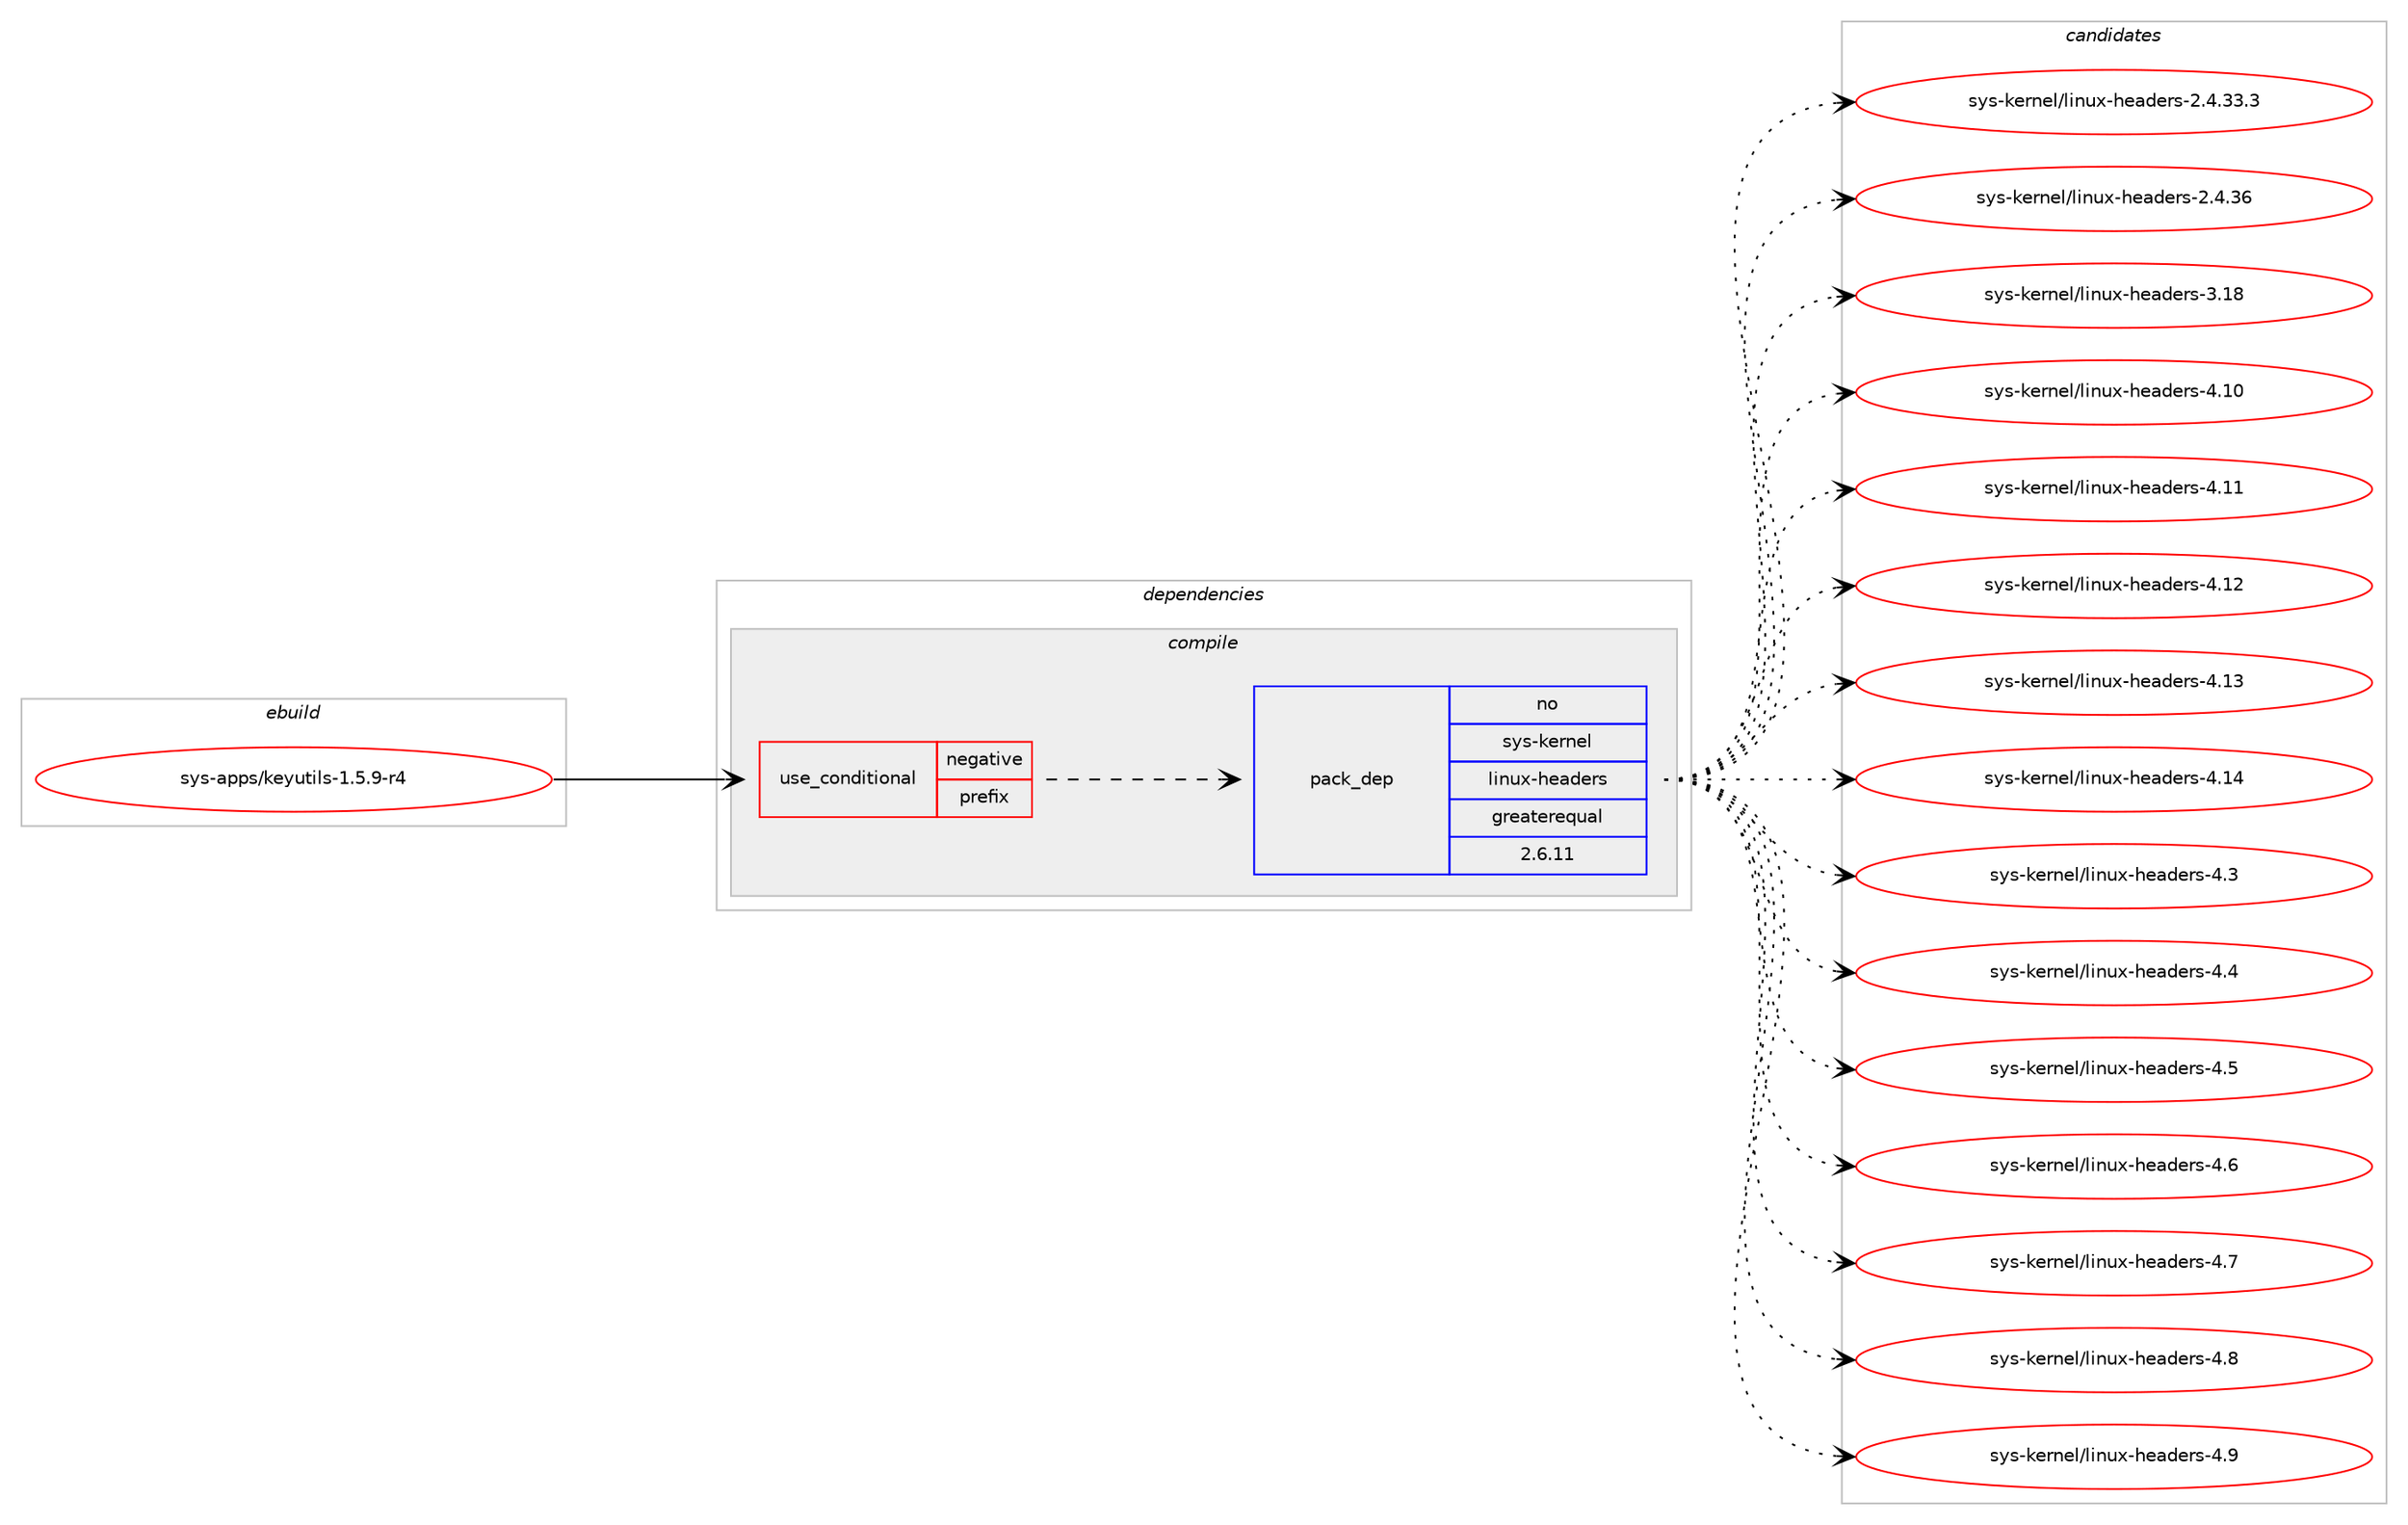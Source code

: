 digraph prolog {

# *************
# Graph options
# *************

newrank=true;
concentrate=true;
compound=true;
graph [rankdir=LR,fontname=Helvetica,fontsize=10,ranksep=1.5];#, ranksep=2.5, nodesep=0.2];
edge  [arrowhead=vee];
node  [fontname=Helvetica,fontsize=10];

# **********
# The ebuild
# **********

subgraph cluster_leftcol {
color=gray;
rank=same;
label=<<i>ebuild</i>>;
id [label="sys-apps/keyutils-1.5.9-r4", color=red, width=4, href="../sys-apps/keyutils-1.5.9-r4.svg"];
}

# ****************
# The dependencies
# ****************

subgraph cluster_midcol {
color=gray;
label=<<i>dependencies</i>>;
subgraph cluster_compile {
fillcolor="#eeeeee";
style=filled;
label=<<i>compile</i>>;
subgraph cond404 {
dependency4909 [label=<<TABLE BORDER="0" CELLBORDER="1" CELLSPACING="0" CELLPADDING="4"><TR><TD ROWSPAN="3" CELLPADDING="10">use_conditional</TD></TR><TR><TD>negative</TD></TR><TR><TD>prefix</TD></TR></TABLE>>, shape=none, color=red];
subgraph pack4473 {
dependency4910 [label=<<TABLE BORDER="0" CELLBORDER="1" CELLSPACING="0" CELLPADDING="4" WIDTH="220"><TR><TD ROWSPAN="6" CELLPADDING="30">pack_dep</TD></TR><TR><TD WIDTH="110">no</TD></TR><TR><TD>sys-kernel</TD></TR><TR><TD>linux-headers</TD></TR><TR><TD>greaterequal</TD></TR><TR><TD>2.6.11</TD></TR></TABLE>>, shape=none, color=blue];
}
dependency4909:e -> dependency4910:w [weight=20,style="dashed",arrowhead="vee"];
}
id:e -> dependency4909:w [weight=20,style="solid",arrowhead="vee"];
}
subgraph cluster_compileandrun {
fillcolor="#eeeeee";
style=filled;
label=<<i>compile and run</i>>;
}
subgraph cluster_run {
fillcolor="#eeeeee";
style=filled;
label=<<i>run</i>>;
}
}

# **************
# The candidates
# **************

subgraph cluster_choices {
rank=same;
color=gray;
label=<<i>candidates</i>>;

subgraph choice4473 {
color=black;
nodesep=1;
choice11512111545107101114110101108471081051101171204510410197100101114115455046524651514651 [label="sys-kernel/linux-headers-2.4.33.3", color=red, width=4,href="../sys-kernel/linux-headers-2.4.33.3.svg"];
choice1151211154510710111411010110847108105110117120451041019710010111411545504652465154 [label="sys-kernel/linux-headers-2.4.36", color=red, width=4,href="../sys-kernel/linux-headers-2.4.36.svg"];
choice115121115451071011141101011084710810511011712045104101971001011141154551464956 [label="sys-kernel/linux-headers-3.18", color=red, width=4,href="../sys-kernel/linux-headers-3.18.svg"];
choice115121115451071011141101011084710810511011712045104101971001011141154552464948 [label="sys-kernel/linux-headers-4.10", color=red, width=4,href="../sys-kernel/linux-headers-4.10.svg"];
choice115121115451071011141101011084710810511011712045104101971001011141154552464949 [label="sys-kernel/linux-headers-4.11", color=red, width=4,href="../sys-kernel/linux-headers-4.11.svg"];
choice115121115451071011141101011084710810511011712045104101971001011141154552464950 [label="sys-kernel/linux-headers-4.12", color=red, width=4,href="../sys-kernel/linux-headers-4.12.svg"];
choice115121115451071011141101011084710810511011712045104101971001011141154552464951 [label="sys-kernel/linux-headers-4.13", color=red, width=4,href="../sys-kernel/linux-headers-4.13.svg"];
choice115121115451071011141101011084710810511011712045104101971001011141154552464952 [label="sys-kernel/linux-headers-4.14", color=red, width=4,href="../sys-kernel/linux-headers-4.14.svg"];
choice1151211154510710111411010110847108105110117120451041019710010111411545524651 [label="sys-kernel/linux-headers-4.3", color=red, width=4,href="../sys-kernel/linux-headers-4.3.svg"];
choice1151211154510710111411010110847108105110117120451041019710010111411545524652 [label="sys-kernel/linux-headers-4.4", color=red, width=4,href="../sys-kernel/linux-headers-4.4.svg"];
choice1151211154510710111411010110847108105110117120451041019710010111411545524653 [label="sys-kernel/linux-headers-4.5", color=red, width=4,href="../sys-kernel/linux-headers-4.5.svg"];
choice1151211154510710111411010110847108105110117120451041019710010111411545524654 [label="sys-kernel/linux-headers-4.6", color=red, width=4,href="../sys-kernel/linux-headers-4.6.svg"];
choice1151211154510710111411010110847108105110117120451041019710010111411545524655 [label="sys-kernel/linux-headers-4.7", color=red, width=4,href="../sys-kernel/linux-headers-4.7.svg"];
choice1151211154510710111411010110847108105110117120451041019710010111411545524656 [label="sys-kernel/linux-headers-4.8", color=red, width=4,href="../sys-kernel/linux-headers-4.8.svg"];
choice1151211154510710111411010110847108105110117120451041019710010111411545524657 [label="sys-kernel/linux-headers-4.9", color=red, width=4,href="../sys-kernel/linux-headers-4.9.svg"];
dependency4910:e -> choice11512111545107101114110101108471081051101171204510410197100101114115455046524651514651:w [style=dotted,weight="100"];
dependency4910:e -> choice1151211154510710111411010110847108105110117120451041019710010111411545504652465154:w [style=dotted,weight="100"];
dependency4910:e -> choice115121115451071011141101011084710810511011712045104101971001011141154551464956:w [style=dotted,weight="100"];
dependency4910:e -> choice115121115451071011141101011084710810511011712045104101971001011141154552464948:w [style=dotted,weight="100"];
dependency4910:e -> choice115121115451071011141101011084710810511011712045104101971001011141154552464949:w [style=dotted,weight="100"];
dependency4910:e -> choice115121115451071011141101011084710810511011712045104101971001011141154552464950:w [style=dotted,weight="100"];
dependency4910:e -> choice115121115451071011141101011084710810511011712045104101971001011141154552464951:w [style=dotted,weight="100"];
dependency4910:e -> choice115121115451071011141101011084710810511011712045104101971001011141154552464952:w [style=dotted,weight="100"];
dependency4910:e -> choice1151211154510710111411010110847108105110117120451041019710010111411545524651:w [style=dotted,weight="100"];
dependency4910:e -> choice1151211154510710111411010110847108105110117120451041019710010111411545524652:w [style=dotted,weight="100"];
dependency4910:e -> choice1151211154510710111411010110847108105110117120451041019710010111411545524653:w [style=dotted,weight="100"];
dependency4910:e -> choice1151211154510710111411010110847108105110117120451041019710010111411545524654:w [style=dotted,weight="100"];
dependency4910:e -> choice1151211154510710111411010110847108105110117120451041019710010111411545524655:w [style=dotted,weight="100"];
dependency4910:e -> choice1151211154510710111411010110847108105110117120451041019710010111411545524656:w [style=dotted,weight="100"];
dependency4910:e -> choice1151211154510710111411010110847108105110117120451041019710010111411545524657:w [style=dotted,weight="100"];
}
}

}
